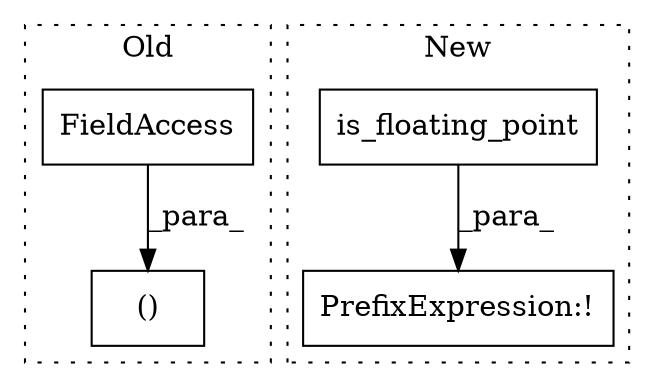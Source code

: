 digraph G {
subgraph cluster0 {
1 [label="()" a="106" s="10212" l="41" shape="box"];
4 [label="FieldAccess" a="22" s="10237" l="16" shape="box"];
label = "Old";
style="dotted";
}
subgraph cluster1 {
2 [label="is_floating_point" a="32" s="8695" l="19" shape="box"];
3 [label="PrefixExpression:!" a="38" s="8692" l="1" shape="box"];
label = "New";
style="dotted";
}
2 -> 3 [label="_para_"];
4 -> 1 [label="_para_"];
}